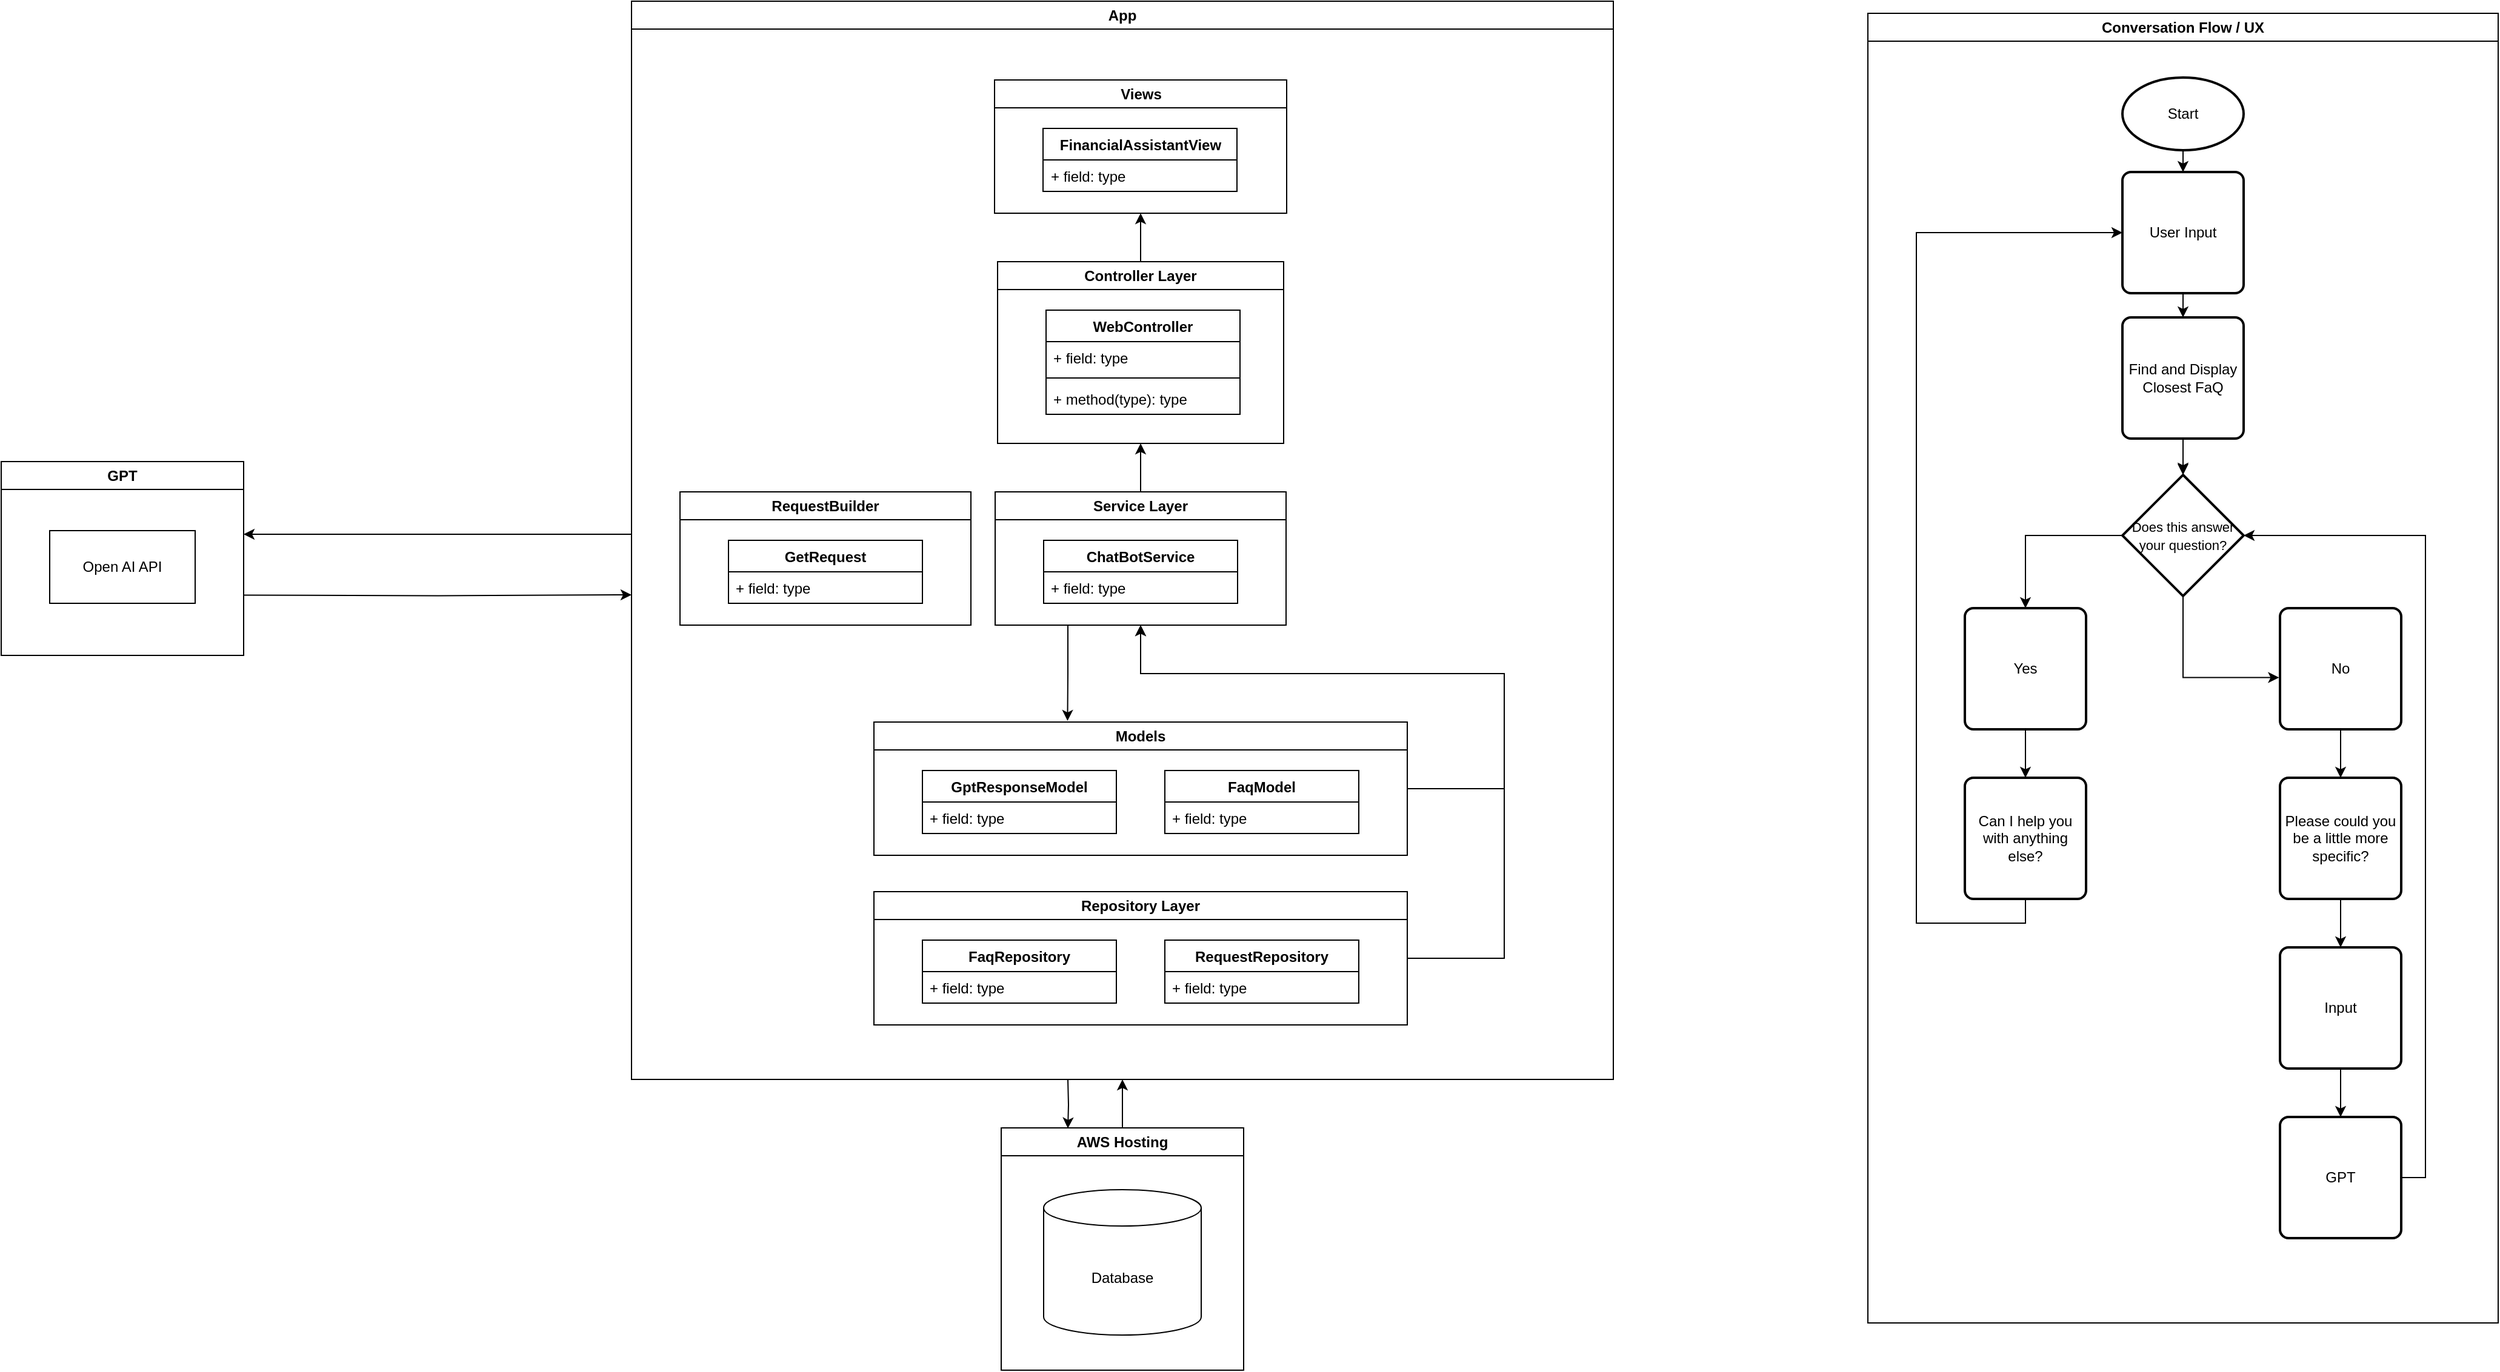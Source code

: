 <mxfile version="24.7.16">
  <diagram name="Page-1" id="S3JkGPWqvLe7EGjtavaY">
    <mxGraphModel grid="1" page="1" gridSize="10" guides="1" tooltips="1" connect="1" arrows="1" fold="1" pageScale="1" pageWidth="827" pageHeight="1169" math="0" shadow="0">
      <root>
        <mxCell id="0" />
        <mxCell id="1" parent="0" />
        <mxCell id="ZRHm3NqoDT5BN8qz7rbB-59" style="edgeStyle=orthogonalEdgeStyle;rounded=0;orthogonalLoop=1;jettySize=auto;html=1;entryX=1;entryY=0.75;entryDx=0;entryDy=0;" edge="1" parent="1">
          <mxGeometry relative="1" as="geometry">
            <mxPoint y="470" as="sourcePoint" />
            <mxPoint x="-320" y="470" as="targetPoint" />
          </mxGeometry>
        </mxCell>
        <mxCell id="ZRHm3NqoDT5BN8qz7rbB-63" style="edgeStyle=orthogonalEdgeStyle;rounded=0;orthogonalLoop=1;jettySize=auto;html=1;entryX=0.275;entryY=0.002;entryDx=0;entryDy=0;entryPerimeter=0;" edge="1" parent="1" target="ZRHm3NqoDT5BN8qz7rbB-61">
          <mxGeometry relative="1" as="geometry">
            <mxPoint x="360" y="920" as="sourcePoint" />
          </mxGeometry>
        </mxCell>
        <mxCell id="ZRHm3NqoDT5BN8qz7rbB-33" value="App" style="swimlane;whiteSpace=wrap;html=1;" vertex="1" parent="1">
          <mxGeometry y="30" width="810" height="890" as="geometry" />
        </mxCell>
        <mxCell id="qIJLsKhVY-PmBdYl5xqY-36" value="RequestBuilder" style="swimlane;whiteSpace=wrap;html=1;" vertex="1" parent="ZRHm3NqoDT5BN8qz7rbB-33">
          <mxGeometry x="40" y="405" width="240" height="110" as="geometry" />
        </mxCell>
        <mxCell id="qIJLsKhVY-PmBdYl5xqY-37" value="GetRequest" style="swimlane;fontStyle=1;align=center;verticalAlign=top;childLayout=stackLayout;horizontal=1;startSize=26;horizontalStack=0;resizeParent=1;resizeParentMax=0;resizeLast=0;collapsible=1;marginBottom=0;whiteSpace=wrap;html=1;" vertex="1" parent="qIJLsKhVY-PmBdYl5xqY-36">
          <mxGeometry x="40" y="40" width="160" height="52" as="geometry" />
        </mxCell>
        <mxCell id="qIJLsKhVY-PmBdYl5xqY-38" value="+ field: type" style="text;strokeColor=none;fillColor=none;align=left;verticalAlign=top;spacingLeft=4;spacingRight=4;overflow=hidden;rotatable=0;points=[[0,0.5],[1,0.5]];portConstraint=eastwest;whiteSpace=wrap;html=1;" vertex="1" parent="qIJLsKhVY-PmBdYl5xqY-37">
          <mxGeometry y="26" width="160" height="26" as="geometry" />
        </mxCell>
        <mxCell id="qIJLsKhVY-PmBdYl5xqY-29" style="edgeStyle=orthogonalEdgeStyle;rounded=0;orthogonalLoop=1;jettySize=auto;html=1;exitX=1;exitY=0.5;exitDx=0;exitDy=0;entryX=0.5;entryY=1;entryDx=0;entryDy=0;" edge="1" parent="ZRHm3NqoDT5BN8qz7rbB-33" source="ZRHm3NqoDT5BN8qz7rbB-25" target="qIJLsKhVY-PmBdYl5xqY-1">
          <mxGeometry relative="1" as="geometry">
            <mxPoint x="720" y="650.529" as="targetPoint" />
            <Array as="points">
              <mxPoint x="720" y="650" />
              <mxPoint x="720" y="555" />
              <mxPoint x="420" y="555" />
            </Array>
          </mxGeometry>
        </mxCell>
        <mxCell id="ZRHm3NqoDT5BN8qz7rbB-25" value="Models" style="swimlane;whiteSpace=wrap;html=1;" vertex="1" parent="ZRHm3NqoDT5BN8qz7rbB-33">
          <mxGeometry x="200" y="595" width="440" height="110" as="geometry" />
        </mxCell>
        <mxCell id="ZRHm3NqoDT5BN8qz7rbB-26" value="GptResponseModel&lt;div&gt;&lt;br&gt;&lt;/div&gt;" style="swimlane;fontStyle=1;align=center;verticalAlign=top;childLayout=stackLayout;horizontal=1;startSize=26;horizontalStack=0;resizeParent=1;resizeParentMax=0;resizeLast=0;collapsible=1;marginBottom=0;whiteSpace=wrap;html=1;" vertex="1" parent="ZRHm3NqoDT5BN8qz7rbB-25">
          <mxGeometry x="40" y="40" width="160" height="52" as="geometry" />
        </mxCell>
        <mxCell id="ZRHm3NqoDT5BN8qz7rbB-27" value="+ field: type" style="text;strokeColor=none;fillColor=none;align=left;verticalAlign=top;spacingLeft=4;spacingRight=4;overflow=hidden;rotatable=0;points=[[0,0.5],[1,0.5]];portConstraint=eastwest;whiteSpace=wrap;html=1;" vertex="1" parent="ZRHm3NqoDT5BN8qz7rbB-26">
          <mxGeometry y="26" width="160" height="26" as="geometry" />
        </mxCell>
        <mxCell id="ZRHm3NqoDT5BN8qz7rbB-30" value="FaqModel" style="swimlane;fontStyle=1;align=center;verticalAlign=top;childLayout=stackLayout;horizontal=1;startSize=26;horizontalStack=0;resizeParent=1;resizeParentMax=0;resizeLast=0;collapsible=1;marginBottom=0;whiteSpace=wrap;html=1;" vertex="1" parent="ZRHm3NqoDT5BN8qz7rbB-25">
          <mxGeometry x="240" y="40" width="160" height="52" as="geometry" />
        </mxCell>
        <mxCell id="ZRHm3NqoDT5BN8qz7rbB-31" value="+ field: type" style="text;strokeColor=none;fillColor=none;align=left;verticalAlign=top;spacingLeft=4;spacingRight=4;overflow=hidden;rotatable=0;points=[[0,0.5],[1,0.5]];portConstraint=eastwest;whiteSpace=wrap;html=1;" vertex="1" parent="ZRHm3NqoDT5BN8qz7rbB-30">
          <mxGeometry y="26" width="160" height="26" as="geometry" />
        </mxCell>
        <mxCell id="qIJLsKhVY-PmBdYl5xqY-1" value="Service Layer" style="swimlane;whiteSpace=wrap;html=1;" vertex="1" parent="ZRHm3NqoDT5BN8qz7rbB-33">
          <mxGeometry x="300" y="405" width="240" height="110" as="geometry" />
        </mxCell>
        <mxCell id="qIJLsKhVY-PmBdYl5xqY-2" value="ChatBotService" style="swimlane;fontStyle=1;align=center;verticalAlign=top;childLayout=stackLayout;horizontal=1;startSize=26;horizontalStack=0;resizeParent=1;resizeParentMax=0;resizeLast=0;collapsible=1;marginBottom=0;whiteSpace=wrap;html=1;" vertex="1" parent="qIJLsKhVY-PmBdYl5xqY-1">
          <mxGeometry x="40" y="40" width="160" height="52" as="geometry" />
        </mxCell>
        <mxCell id="qIJLsKhVY-PmBdYl5xqY-3" value="+ field: type" style="text;strokeColor=none;fillColor=none;align=left;verticalAlign=top;spacingLeft=4;spacingRight=4;overflow=hidden;rotatable=0;points=[[0,0.5],[1,0.5]];portConstraint=eastwest;whiteSpace=wrap;html=1;" vertex="1" parent="qIJLsKhVY-PmBdYl5xqY-2">
          <mxGeometry y="26" width="160" height="26" as="geometry" />
        </mxCell>
        <mxCell id="qIJLsKhVY-PmBdYl5xqY-24" style="edgeStyle=orthogonalEdgeStyle;rounded=0;orthogonalLoop=1;jettySize=auto;html=1;exitX=0.5;exitY=0;exitDx=0;exitDy=0;entryX=0.5;entryY=1;entryDx=0;entryDy=0;" edge="1" parent="ZRHm3NqoDT5BN8qz7rbB-33" source="qIJLsKhVY-PmBdYl5xqY-10" target="qIJLsKhVY-PmBdYl5xqY-19">
          <mxGeometry relative="1" as="geometry" />
        </mxCell>
        <mxCell id="qIJLsKhVY-PmBdYl5xqY-32" style="edgeStyle=orthogonalEdgeStyle;rounded=0;orthogonalLoop=1;jettySize=auto;html=1;exitX=1;exitY=0.5;exitDx=0;exitDy=0;entryX=0.5;entryY=1;entryDx=0;entryDy=0;" edge="1" parent="ZRHm3NqoDT5BN8qz7rbB-33" source="ZRHm3NqoDT5BN8qz7rbB-16" target="qIJLsKhVY-PmBdYl5xqY-1">
          <mxGeometry relative="1" as="geometry">
            <Array as="points">
              <mxPoint x="720" y="790" />
              <mxPoint x="720" y="555" />
              <mxPoint x="420" y="555" />
            </Array>
          </mxGeometry>
        </mxCell>
        <mxCell id="ZRHm3NqoDT5BN8qz7rbB-16" value="Repository Layer" style="swimlane;whiteSpace=wrap;html=1;" vertex="1" parent="ZRHm3NqoDT5BN8qz7rbB-33">
          <mxGeometry x="200" y="735" width="440" height="110" as="geometry" />
        </mxCell>
        <mxCell id="ZRHm3NqoDT5BN8qz7rbB-1" value="Faq&lt;span style=&quot;background-color: initial;&quot;&gt;Repository&lt;/span&gt;" style="swimlane;fontStyle=1;align=center;verticalAlign=top;childLayout=stackLayout;horizontal=1;startSize=26;horizontalStack=0;resizeParent=1;resizeParentMax=0;resizeLast=0;collapsible=1;marginBottom=0;whiteSpace=wrap;html=1;" vertex="1" parent="ZRHm3NqoDT5BN8qz7rbB-16">
          <mxGeometry x="40" y="40" width="160" height="52" as="geometry" />
        </mxCell>
        <mxCell id="ZRHm3NqoDT5BN8qz7rbB-2" value="+ field: type" style="text;strokeColor=none;fillColor=none;align=left;verticalAlign=top;spacingLeft=4;spacingRight=4;overflow=hidden;rotatable=0;points=[[0,0.5],[1,0.5]];portConstraint=eastwest;whiteSpace=wrap;html=1;" vertex="1" parent="ZRHm3NqoDT5BN8qz7rbB-1">
          <mxGeometry y="26" width="160" height="26" as="geometry" />
        </mxCell>
        <mxCell id="ZRHm3NqoDT5BN8qz7rbB-5" value="&lt;span style=&quot;background-color: initial;&quot;&gt;RequestRepository&lt;/span&gt;" style="swimlane;fontStyle=1;align=center;verticalAlign=top;childLayout=stackLayout;horizontal=1;startSize=26;horizontalStack=0;resizeParent=1;resizeParentMax=0;resizeLast=0;collapsible=1;marginBottom=0;whiteSpace=wrap;html=1;" vertex="1" parent="ZRHm3NqoDT5BN8qz7rbB-16">
          <mxGeometry x="240" y="40" width="160" height="52" as="geometry" />
        </mxCell>
        <mxCell id="ZRHm3NqoDT5BN8qz7rbB-6" value="+ field: type" style="text;strokeColor=none;fillColor=none;align=left;verticalAlign=top;spacingLeft=4;spacingRight=4;overflow=hidden;rotatable=0;points=[[0,0.5],[1,0.5]];portConstraint=eastwest;whiteSpace=wrap;html=1;" vertex="1" parent="ZRHm3NqoDT5BN8qz7rbB-5">
          <mxGeometry y="26" width="160" height="26" as="geometry" />
        </mxCell>
        <mxCell id="qIJLsKhVY-PmBdYl5xqY-10" value="Controller Layer" style="swimlane;whiteSpace=wrap;html=1;" vertex="1" parent="ZRHm3NqoDT5BN8qz7rbB-33">
          <mxGeometry x="302" y="215" width="236" height="150" as="geometry" />
        </mxCell>
        <mxCell id="qIJLsKhVY-PmBdYl5xqY-11" value="WebController" style="swimlane;fontStyle=1;align=center;verticalAlign=top;childLayout=stackLayout;horizontal=1;startSize=26;horizontalStack=0;resizeParent=1;resizeParentMax=0;resizeLast=0;collapsible=1;marginBottom=0;whiteSpace=wrap;html=1;" vertex="1" parent="qIJLsKhVY-PmBdYl5xqY-10">
          <mxGeometry x="40" y="40" width="160" height="86" as="geometry" />
        </mxCell>
        <mxCell id="qIJLsKhVY-PmBdYl5xqY-12" value="+ field: type" style="text;strokeColor=none;fillColor=none;align=left;verticalAlign=top;spacingLeft=4;spacingRight=4;overflow=hidden;rotatable=0;points=[[0,0.5],[1,0.5]];portConstraint=eastwest;whiteSpace=wrap;html=1;" vertex="1" parent="qIJLsKhVY-PmBdYl5xqY-11">
          <mxGeometry y="26" width="160" height="26" as="geometry" />
        </mxCell>
        <mxCell id="qIJLsKhVY-PmBdYl5xqY-13" value="" style="line;strokeWidth=1;fillColor=none;align=left;verticalAlign=middle;spacingTop=-1;spacingLeft=3;spacingRight=3;rotatable=0;labelPosition=right;points=[];portConstraint=eastwest;strokeColor=inherit;" vertex="1" parent="qIJLsKhVY-PmBdYl5xqY-11">
          <mxGeometry y="52" width="160" height="8" as="geometry" />
        </mxCell>
        <mxCell id="qIJLsKhVY-PmBdYl5xqY-14" value="+ method(type): type" style="text;strokeColor=none;fillColor=none;align=left;verticalAlign=top;spacingLeft=4;spacingRight=4;overflow=hidden;rotatable=0;points=[[0,0.5],[1,0.5]];portConstraint=eastwest;whiteSpace=wrap;html=1;" vertex="1" parent="qIJLsKhVY-PmBdYl5xqY-11">
          <mxGeometry y="60" width="160" height="26" as="geometry" />
        </mxCell>
        <mxCell id="qIJLsKhVY-PmBdYl5xqY-19" value="Views" style="swimlane;whiteSpace=wrap;html=1;" vertex="1" parent="ZRHm3NqoDT5BN8qz7rbB-33">
          <mxGeometry x="299.5" y="65" width="241" height="110" as="geometry" />
        </mxCell>
        <mxCell id="qIJLsKhVY-PmBdYl5xqY-20" value="FinancialAssistantView" style="swimlane;fontStyle=1;align=center;verticalAlign=top;childLayout=stackLayout;horizontal=1;startSize=26;horizontalStack=0;resizeParent=1;resizeParentMax=0;resizeLast=0;collapsible=1;marginBottom=0;whiteSpace=wrap;html=1;" vertex="1" parent="qIJLsKhVY-PmBdYl5xqY-19">
          <mxGeometry x="40" y="40" width="160" height="52" as="geometry" />
        </mxCell>
        <mxCell id="qIJLsKhVY-PmBdYl5xqY-21" value="+ field: type" style="text;strokeColor=none;fillColor=none;align=left;verticalAlign=top;spacingLeft=4;spacingRight=4;overflow=hidden;rotatable=0;points=[[0,0.5],[1,0.5]];portConstraint=eastwest;whiteSpace=wrap;html=1;" vertex="1" parent="qIJLsKhVY-PmBdYl5xqY-20">
          <mxGeometry y="26" width="160" height="26" as="geometry" />
        </mxCell>
        <mxCell id="ZRHm3NqoDT5BN8qz7rbB-35" style="edgeStyle=orthogonalEdgeStyle;rounded=0;orthogonalLoop=1;jettySize=auto;html=1;exitX=0.25;exitY=1;exitDx=0;exitDy=0;entryX=0.363;entryY=-0.009;entryDx=0;entryDy=0;entryPerimeter=0;" edge="1" parent="ZRHm3NqoDT5BN8qz7rbB-33" source="qIJLsKhVY-PmBdYl5xqY-1" target="ZRHm3NqoDT5BN8qz7rbB-25">
          <mxGeometry relative="1" as="geometry" />
        </mxCell>
        <mxCell id="qIJLsKhVY-PmBdYl5xqY-25" style="edgeStyle=orthogonalEdgeStyle;rounded=0;orthogonalLoop=1;jettySize=auto;html=1;exitX=0.5;exitY=0;exitDx=0;exitDy=0;entryX=0.5;entryY=1;entryDx=0;entryDy=0;" edge="1" parent="ZRHm3NqoDT5BN8qz7rbB-33" source="qIJLsKhVY-PmBdYl5xqY-1" target="qIJLsKhVY-PmBdYl5xqY-10">
          <mxGeometry relative="1" as="geometry" />
        </mxCell>
        <mxCell id="ZRHm3NqoDT5BN8qz7rbB-37" value="Conversation Flow / UX" style="swimlane;whiteSpace=wrap;html=1;" vertex="1" parent="1">
          <mxGeometry x="1020" y="40" width="520" height="1081" as="geometry" />
        </mxCell>
        <mxCell id="ZRHm3NqoDT5BN8qz7rbB-55" style="edgeStyle=orthogonalEdgeStyle;rounded=0;orthogonalLoop=1;jettySize=auto;html=1;exitX=0.5;exitY=1;exitDx=0;exitDy=0;exitPerimeter=0;entryX=0.5;entryY=0;entryDx=0;entryDy=0;" edge="1" parent="ZRHm3NqoDT5BN8qz7rbB-37" source="ZRHm3NqoDT5BN8qz7rbB-38" target="ZRHm3NqoDT5BN8qz7rbB-39">
          <mxGeometry relative="1" as="geometry" />
        </mxCell>
        <mxCell id="ZRHm3NqoDT5BN8qz7rbB-38" value="Start" style="strokeWidth=2;html=1;shape=mxgraph.flowchart.start_1;whiteSpace=wrap;" vertex="1" parent="ZRHm3NqoDT5BN8qz7rbB-37">
          <mxGeometry x="210" y="53" width="100" height="60" as="geometry" />
        </mxCell>
        <mxCell id="ZRHm3NqoDT5BN8qz7rbB-54" style="edgeStyle=orthogonalEdgeStyle;rounded=0;orthogonalLoop=1;jettySize=auto;html=1;exitX=0.5;exitY=1;exitDx=0;exitDy=0;entryX=0.5;entryY=0;entryDx=0;entryDy=0;" edge="1" parent="ZRHm3NqoDT5BN8qz7rbB-37" source="ZRHm3NqoDT5BN8qz7rbB-39" target="ZRHm3NqoDT5BN8qz7rbB-40">
          <mxGeometry relative="1" as="geometry" />
        </mxCell>
        <mxCell id="ZRHm3NqoDT5BN8qz7rbB-39" value="User Input" style="rounded=1;whiteSpace=wrap;html=1;absoluteArcSize=1;arcSize=14;strokeWidth=2;" vertex="1" parent="ZRHm3NqoDT5BN8qz7rbB-37">
          <mxGeometry x="210" y="131" width="100" height="100" as="geometry" />
        </mxCell>
        <mxCell id="viyQebSx_nzgYQeW9wie-1" style="edgeStyle=orthogonalEdgeStyle;rounded=0;orthogonalLoop=1;jettySize=auto;html=1;exitX=0.5;exitY=1;exitDx=0;exitDy=0;" edge="1" parent="ZRHm3NqoDT5BN8qz7rbB-37" source="ZRHm3NqoDT5BN8qz7rbB-40">
          <mxGeometry relative="1" as="geometry">
            <mxPoint x="260" y="380" as="targetPoint" />
          </mxGeometry>
        </mxCell>
        <mxCell id="ZRHm3NqoDT5BN8qz7rbB-40" value="Find and Display Closest FaQ" style="rounded=1;whiteSpace=wrap;html=1;absoluteArcSize=1;arcSize=14;strokeWidth=2;" vertex="1" parent="ZRHm3NqoDT5BN8qz7rbB-37">
          <mxGeometry x="210" y="251" width="100" height="100" as="geometry" />
        </mxCell>
        <mxCell id="viyQebSx_nzgYQeW9wie-2" style="edgeStyle=orthogonalEdgeStyle;rounded=0;orthogonalLoop=1;jettySize=auto;html=1;exitX=0;exitY=0.5;exitDx=0;exitDy=0;exitPerimeter=0;entryX=0.5;entryY=0;entryDx=0;entryDy=0;" edge="1" parent="ZRHm3NqoDT5BN8qz7rbB-37" source="ZRHm3NqoDT5BN8qz7rbB-41" target="ZRHm3NqoDT5BN8qz7rbB-42">
          <mxGeometry relative="1" as="geometry" />
        </mxCell>
        <mxCell id="ZRHm3NqoDT5BN8qz7rbB-41" value="&lt;font style=&quot;font-size: 11px;&quot;&gt;Does this answer your question?&lt;/font&gt;" style="strokeWidth=2;html=1;shape=mxgraph.flowchart.decision;whiteSpace=wrap;" vertex="1" parent="ZRHm3NqoDT5BN8qz7rbB-37">
          <mxGeometry x="210" y="381" width="100" height="100" as="geometry" />
        </mxCell>
        <mxCell id="viyQebSx_nzgYQeW9wie-4" style="edgeStyle=orthogonalEdgeStyle;rounded=0;orthogonalLoop=1;jettySize=auto;html=1;exitX=0.5;exitY=1;exitDx=0;exitDy=0;" edge="1" parent="ZRHm3NqoDT5BN8qz7rbB-37" source="ZRHm3NqoDT5BN8qz7rbB-42" target="ZRHm3NqoDT5BN8qz7rbB-43">
          <mxGeometry relative="1" as="geometry" />
        </mxCell>
        <mxCell id="ZRHm3NqoDT5BN8qz7rbB-42" value="Yes" style="rounded=1;whiteSpace=wrap;html=1;absoluteArcSize=1;arcSize=14;strokeWidth=2;" vertex="1" parent="ZRHm3NqoDT5BN8qz7rbB-37">
          <mxGeometry x="80" y="491" width="100" height="100" as="geometry" />
        </mxCell>
        <mxCell id="ZRHm3NqoDT5BN8qz7rbB-43" value="Can I help you with anything else?" style="rounded=1;whiteSpace=wrap;html=1;absoluteArcSize=1;arcSize=14;strokeWidth=2;" vertex="1" parent="ZRHm3NqoDT5BN8qz7rbB-37">
          <mxGeometry x="80" y="631" width="100" height="100" as="geometry" />
        </mxCell>
        <mxCell id="ZRHm3NqoDT5BN8qz7rbB-56" style="edgeStyle=orthogonalEdgeStyle;rounded=0;orthogonalLoop=1;jettySize=auto;html=1;exitX=0.5;exitY=1;exitDx=0;exitDy=0;entryX=0;entryY=0.5;entryDx=0;entryDy=0;" edge="1" parent="ZRHm3NqoDT5BN8qz7rbB-37" source="ZRHm3NqoDT5BN8qz7rbB-43" target="ZRHm3NqoDT5BN8qz7rbB-39">
          <mxGeometry relative="1" as="geometry">
            <Array as="points">
              <mxPoint x="130" y="751" />
              <mxPoint x="40" y="751" />
              <mxPoint x="40" y="181" />
            </Array>
          </mxGeometry>
        </mxCell>
        <mxCell id="ZRHm3NqoDT5BN8qz7rbB-49" style="edgeStyle=orthogonalEdgeStyle;rounded=0;orthogonalLoop=1;jettySize=auto;html=1;exitX=0.5;exitY=1;exitDx=0;exitDy=0;entryX=0.5;entryY=0;entryDx=0;entryDy=0;" edge="1" parent="ZRHm3NqoDT5BN8qz7rbB-37" source="ZRHm3NqoDT5BN8qz7rbB-44" target="ZRHm3NqoDT5BN8qz7rbB-45">
          <mxGeometry relative="1" as="geometry" />
        </mxCell>
        <mxCell id="ZRHm3NqoDT5BN8qz7rbB-50" style="edgeStyle=orthogonalEdgeStyle;rounded=0;orthogonalLoop=1;jettySize=auto;html=1;exitX=0.5;exitY=1;exitDx=0;exitDy=0;entryX=0.5;entryY=0;entryDx=0;entryDy=0;" edge="1" parent="ZRHm3NqoDT5BN8qz7rbB-37" source="ZRHm3NqoDT5BN8qz7rbB-45" target="ZRHm3NqoDT5BN8qz7rbB-46">
          <mxGeometry relative="1" as="geometry" />
        </mxCell>
        <mxCell id="ZRHm3NqoDT5BN8qz7rbB-45" value="Please could you be a little more specific?" style="rounded=1;whiteSpace=wrap;html=1;absoluteArcSize=1;arcSize=14;strokeWidth=2;" vertex="1" parent="ZRHm3NqoDT5BN8qz7rbB-37">
          <mxGeometry x="340" y="631" width="100" height="100" as="geometry" />
        </mxCell>
        <mxCell id="ZRHm3NqoDT5BN8qz7rbB-51" style="edgeStyle=orthogonalEdgeStyle;rounded=0;orthogonalLoop=1;jettySize=auto;html=1;exitX=0.5;exitY=1;exitDx=0;exitDy=0;entryX=0.5;entryY=0;entryDx=0;entryDy=0;" edge="1" parent="ZRHm3NqoDT5BN8qz7rbB-37" source="ZRHm3NqoDT5BN8qz7rbB-46" target="ZRHm3NqoDT5BN8qz7rbB-47">
          <mxGeometry relative="1" as="geometry" />
        </mxCell>
        <mxCell id="ZRHm3NqoDT5BN8qz7rbB-46" value="Input" style="rounded=1;whiteSpace=wrap;html=1;absoluteArcSize=1;arcSize=14;strokeWidth=2;" vertex="1" parent="ZRHm3NqoDT5BN8qz7rbB-37">
          <mxGeometry x="340" y="771" width="100" height="100" as="geometry" />
        </mxCell>
        <mxCell id="ZRHm3NqoDT5BN8qz7rbB-47" value="GPT" style="rounded=1;whiteSpace=wrap;html=1;absoluteArcSize=1;arcSize=14;strokeWidth=2;" vertex="1" parent="ZRHm3NqoDT5BN8qz7rbB-37">
          <mxGeometry x="340" y="911" width="100" height="100" as="geometry" />
        </mxCell>
        <mxCell id="ZRHm3NqoDT5BN8qz7rbB-48" style="edgeStyle=orthogonalEdgeStyle;rounded=0;orthogonalLoop=1;jettySize=auto;html=1;exitX=1;exitY=0.5;exitDx=0;exitDy=0;entryX=1;entryY=0.5;entryDx=0;entryDy=0;entryPerimeter=0;" edge="1" parent="ZRHm3NqoDT5BN8qz7rbB-37" source="ZRHm3NqoDT5BN8qz7rbB-47" target="ZRHm3NqoDT5BN8qz7rbB-41">
          <mxGeometry relative="1" as="geometry" />
        </mxCell>
        <mxCell id="ZRHm3NqoDT5BN8qz7rbB-53" style="edgeStyle=orthogonalEdgeStyle;rounded=0;orthogonalLoop=1;jettySize=auto;html=1;exitX=0.5;exitY=1;exitDx=0;exitDy=0;entryX=0.5;entryY=0;entryDx=0;entryDy=0;entryPerimeter=0;" edge="1" parent="ZRHm3NqoDT5BN8qz7rbB-37" source="ZRHm3NqoDT5BN8qz7rbB-40" target="ZRHm3NqoDT5BN8qz7rbB-41">
          <mxGeometry relative="1" as="geometry" />
        </mxCell>
        <mxCell id="viyQebSx_nzgYQeW9wie-3" style="edgeStyle=orthogonalEdgeStyle;rounded=0;orthogonalLoop=1;jettySize=auto;html=1;exitX=0.5;exitY=1;exitDx=0;exitDy=0;exitPerimeter=0;entryX=-0.008;entryY=0.573;entryDx=0;entryDy=0;entryPerimeter=0;" edge="1" parent="ZRHm3NqoDT5BN8qz7rbB-37" source="ZRHm3NqoDT5BN8qz7rbB-41" target="ZRHm3NqoDT5BN8qz7rbB-44">
          <mxGeometry relative="1" as="geometry" />
        </mxCell>
        <mxCell id="ZRHm3NqoDT5BN8qz7rbB-44" value="No" style="rounded=1;whiteSpace=wrap;html=1;absoluteArcSize=1;arcSize=14;strokeWidth=2;" vertex="1" parent="ZRHm3NqoDT5BN8qz7rbB-37">
          <mxGeometry x="340" y="491" width="100" height="100" as="geometry" />
        </mxCell>
        <mxCell id="ZRHm3NqoDT5BN8qz7rbB-58" style="edgeStyle=orthogonalEdgeStyle;rounded=0;orthogonalLoop=1;jettySize=auto;html=1;exitX=1;exitY=0.25;exitDx=0;exitDy=0;" edge="1" parent="1">
          <mxGeometry relative="1" as="geometry">
            <mxPoint y="519.998" as="targetPoint" />
            <mxPoint x="-320" y="520.22" as="sourcePoint" />
          </mxGeometry>
        </mxCell>
        <mxCell id="ZRHm3NqoDT5BN8qz7rbB-57" value="GPT" style="swimlane;whiteSpace=wrap;html=1;" vertex="1" parent="1">
          <mxGeometry x="-520" y="410" width="200" height="160" as="geometry" />
        </mxCell>
        <mxCell id="viyQebSx_nzgYQeW9wie-6" value="Open AI API" style="whiteSpace=wrap;html=1;" vertex="1" parent="ZRHm3NqoDT5BN8qz7rbB-57">
          <mxGeometry x="40" y="57" width="120" height="60" as="geometry" />
        </mxCell>
        <mxCell id="ZRHm3NqoDT5BN8qz7rbB-62" style="edgeStyle=orthogonalEdgeStyle;rounded=0;orthogonalLoop=1;jettySize=auto;html=1;exitX=0.5;exitY=0;exitDx=0;exitDy=0;entryX=0.5;entryY=1;entryDx=0;entryDy=0;" edge="1" parent="1" source="ZRHm3NqoDT5BN8qz7rbB-61" target="ZRHm3NqoDT5BN8qz7rbB-33">
          <mxGeometry relative="1" as="geometry" />
        </mxCell>
        <mxCell id="ZRHm3NqoDT5BN8qz7rbB-61" value="AWS Hosting" style="swimlane;whiteSpace=wrap;html=1;" vertex="1" parent="1">
          <mxGeometry x="305" y="960" width="200" height="200" as="geometry" />
        </mxCell>
        <mxCell id="ZRHm3NqoDT5BN8qz7rbB-32" value="Database" style="shape=cylinder3;whiteSpace=wrap;html=1;boundedLbl=1;backgroundOutline=1;size=15;" vertex="1" parent="ZRHm3NqoDT5BN8qz7rbB-61">
          <mxGeometry x="35" y="51" width="130" height="120" as="geometry" />
        </mxCell>
      </root>
    </mxGraphModel>
  </diagram>
</mxfile>

